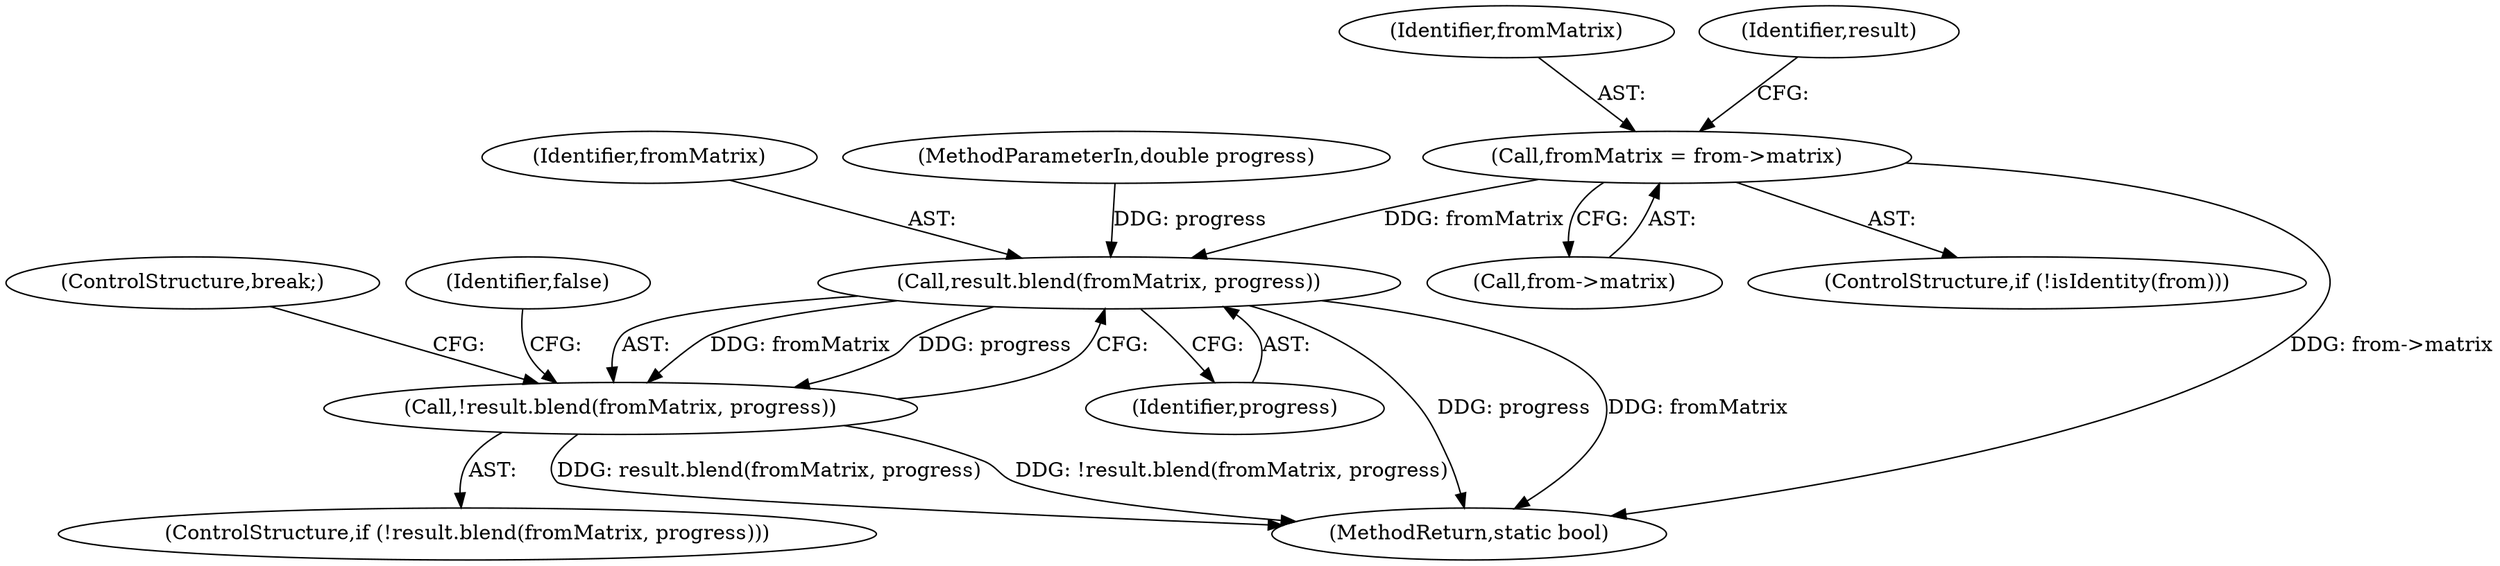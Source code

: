digraph "0_Chrome_3c036ca040c114c077e13c35baaea78e2ddbaf61_0@pointer" {
"1000286" [label="(Call,fromMatrix = from->matrix)"];
"1000296" [label="(Call,result.blend(fromMatrix, progress))"];
"1000295" [label="(Call,!result.blend(fromMatrix, progress))"];
"1000288" [label="(Call,from->matrix)"];
"1000298" [label="(Identifier,progress)"];
"1000295" [label="(Call,!result.blend(fromMatrix, progress))"];
"1000286" [label="(Call,fromMatrix = from->matrix)"];
"1000297" [label="(Identifier,fromMatrix)"];
"1000301" [label="(ControlStructure,break;)"];
"1000296" [label="(Call,result.blend(fromMatrix, progress))"];
"1000282" [label="(ControlStructure,if (!isIdentity(from)))"];
"1000502" [label="(MethodReturn,static bool)"];
"1000103" [label="(MethodParameterIn,double progress)"];
"1000287" [label="(Identifier,fromMatrix)"];
"1000294" [label="(ControlStructure,if (!result.blend(fromMatrix, progress)))"];
"1000300" [label="(Identifier,false)"];
"1000292" [label="(Identifier,result)"];
"1000286" -> "1000282"  [label="AST: "];
"1000286" -> "1000288"  [label="CFG: "];
"1000287" -> "1000286"  [label="AST: "];
"1000288" -> "1000286"  [label="AST: "];
"1000292" -> "1000286"  [label="CFG: "];
"1000286" -> "1000502"  [label="DDG: from->matrix"];
"1000286" -> "1000296"  [label="DDG: fromMatrix"];
"1000296" -> "1000295"  [label="AST: "];
"1000296" -> "1000298"  [label="CFG: "];
"1000297" -> "1000296"  [label="AST: "];
"1000298" -> "1000296"  [label="AST: "];
"1000295" -> "1000296"  [label="CFG: "];
"1000296" -> "1000502"  [label="DDG: progress"];
"1000296" -> "1000502"  [label="DDG: fromMatrix"];
"1000296" -> "1000295"  [label="DDG: fromMatrix"];
"1000296" -> "1000295"  [label="DDG: progress"];
"1000103" -> "1000296"  [label="DDG: progress"];
"1000295" -> "1000294"  [label="AST: "];
"1000300" -> "1000295"  [label="CFG: "];
"1000301" -> "1000295"  [label="CFG: "];
"1000295" -> "1000502"  [label="DDG: result.blend(fromMatrix, progress)"];
"1000295" -> "1000502"  [label="DDG: !result.blend(fromMatrix, progress)"];
}
